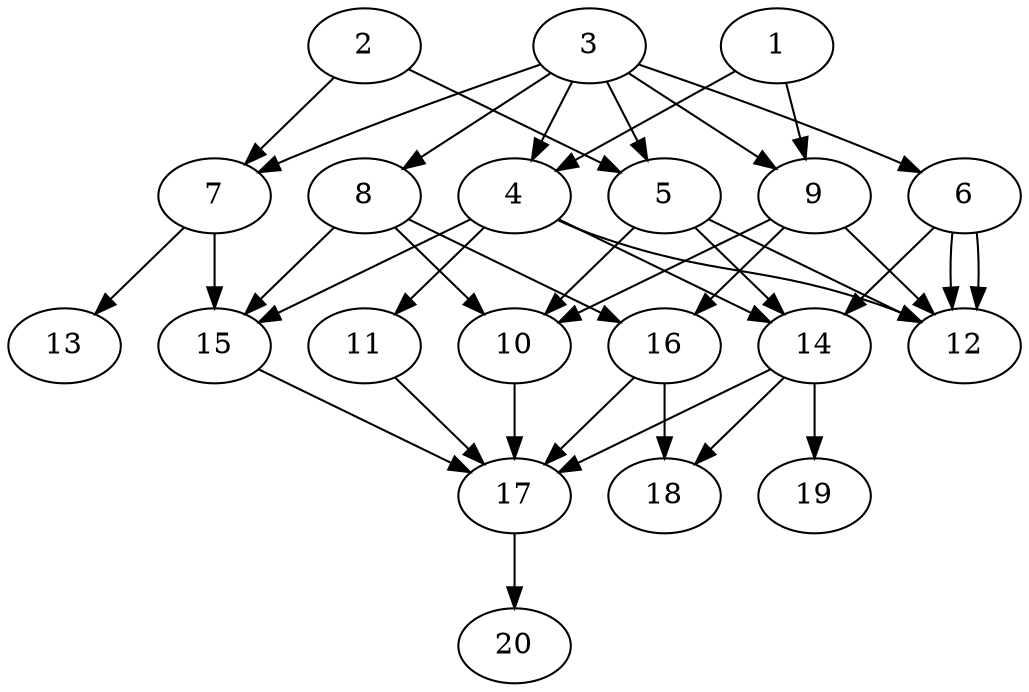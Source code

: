 // DAG automatically generated by daggen at Tue Jul 23 14:28:59 2019
// ./daggen --dot -n 20 --ccr 0.5 --fat 0.6 --regular 0.5 --density 0.7 --mindata 5242880 --maxdata 52428800 
digraph G {
  1 [size="31995904", alpha="0.18", expect_size="15997952"] 
  1 -> 4 [size ="15997952"]
  1 -> 9 [size ="15997952"]
  2 [size="81545216", alpha="0.03", expect_size="40772608"] 
  2 -> 5 [size ="40772608"]
  2 -> 7 [size ="40772608"]
  3 [size="17610752", alpha="0.09", expect_size="8805376"] 
  3 -> 4 [size ="8805376"]
  3 -> 5 [size ="8805376"]
  3 -> 6 [size ="8805376"]
  3 -> 7 [size ="8805376"]
  3 -> 8 [size ="8805376"]
  3 -> 9 [size ="8805376"]
  4 [size="54841344", alpha="0.03", expect_size="27420672"] 
  4 -> 11 [size ="27420672"]
  4 -> 12 [size ="27420672"]
  4 -> 14 [size ="27420672"]
  4 -> 15 [size ="27420672"]
  5 [size="91162624", alpha="0.10", expect_size="45581312"] 
  5 -> 10 [size ="45581312"]
  5 -> 12 [size ="45581312"]
  5 -> 14 [size ="45581312"]
  6 [size="44867584", alpha="0.10", expect_size="22433792"] 
  6 -> 12 [size ="22433792"]
  6 -> 12 [size ="22433792"]
  6 -> 14 [size ="22433792"]
  7 [size="46344192", alpha="0.14", expect_size="23172096"] 
  7 -> 13 [size ="23172096"]
  7 -> 15 [size ="23172096"]
  8 [size="71845888", alpha="0.11", expect_size="35922944"] 
  8 -> 10 [size ="35922944"]
  8 -> 15 [size ="35922944"]
  8 -> 16 [size ="35922944"]
  9 [size="64442368", alpha="0.11", expect_size="32221184"] 
  9 -> 10 [size ="32221184"]
  9 -> 12 [size ="32221184"]
  9 -> 16 [size ="32221184"]
  10 [size="21966848", alpha="0.13", expect_size="10983424"] 
  10 -> 17 [size ="10983424"]
  11 [size="28993536", alpha="0.19", expect_size="14496768"] 
  11 -> 17 [size ="14496768"]
  12 [size="17655808", alpha="0.02", expect_size="8827904"] 
  13 [size="29759488", alpha="0.07", expect_size="14879744"] 
  14 [size="73687040", alpha="0.08", expect_size="36843520"] 
  14 -> 17 [size ="36843520"]
  14 -> 18 [size ="36843520"]
  14 -> 19 [size ="36843520"]
  15 [size="88358912", alpha="0.15", expect_size="44179456"] 
  15 -> 17 [size ="44179456"]
  16 [size="40273920", alpha="0.11", expect_size="20136960"] 
  16 -> 17 [size ="20136960"]
  16 -> 18 [size ="20136960"]
  17 [size="85389312", alpha="0.11", expect_size="42694656"] 
  17 -> 20 [size ="42694656"]
  18 [size="56416256", alpha="0.19", expect_size="28208128"] 
  19 [size="14585856", alpha="0.00", expect_size="7292928"] 
  20 [size="68784128", alpha="0.17", expect_size="34392064"] 
}
